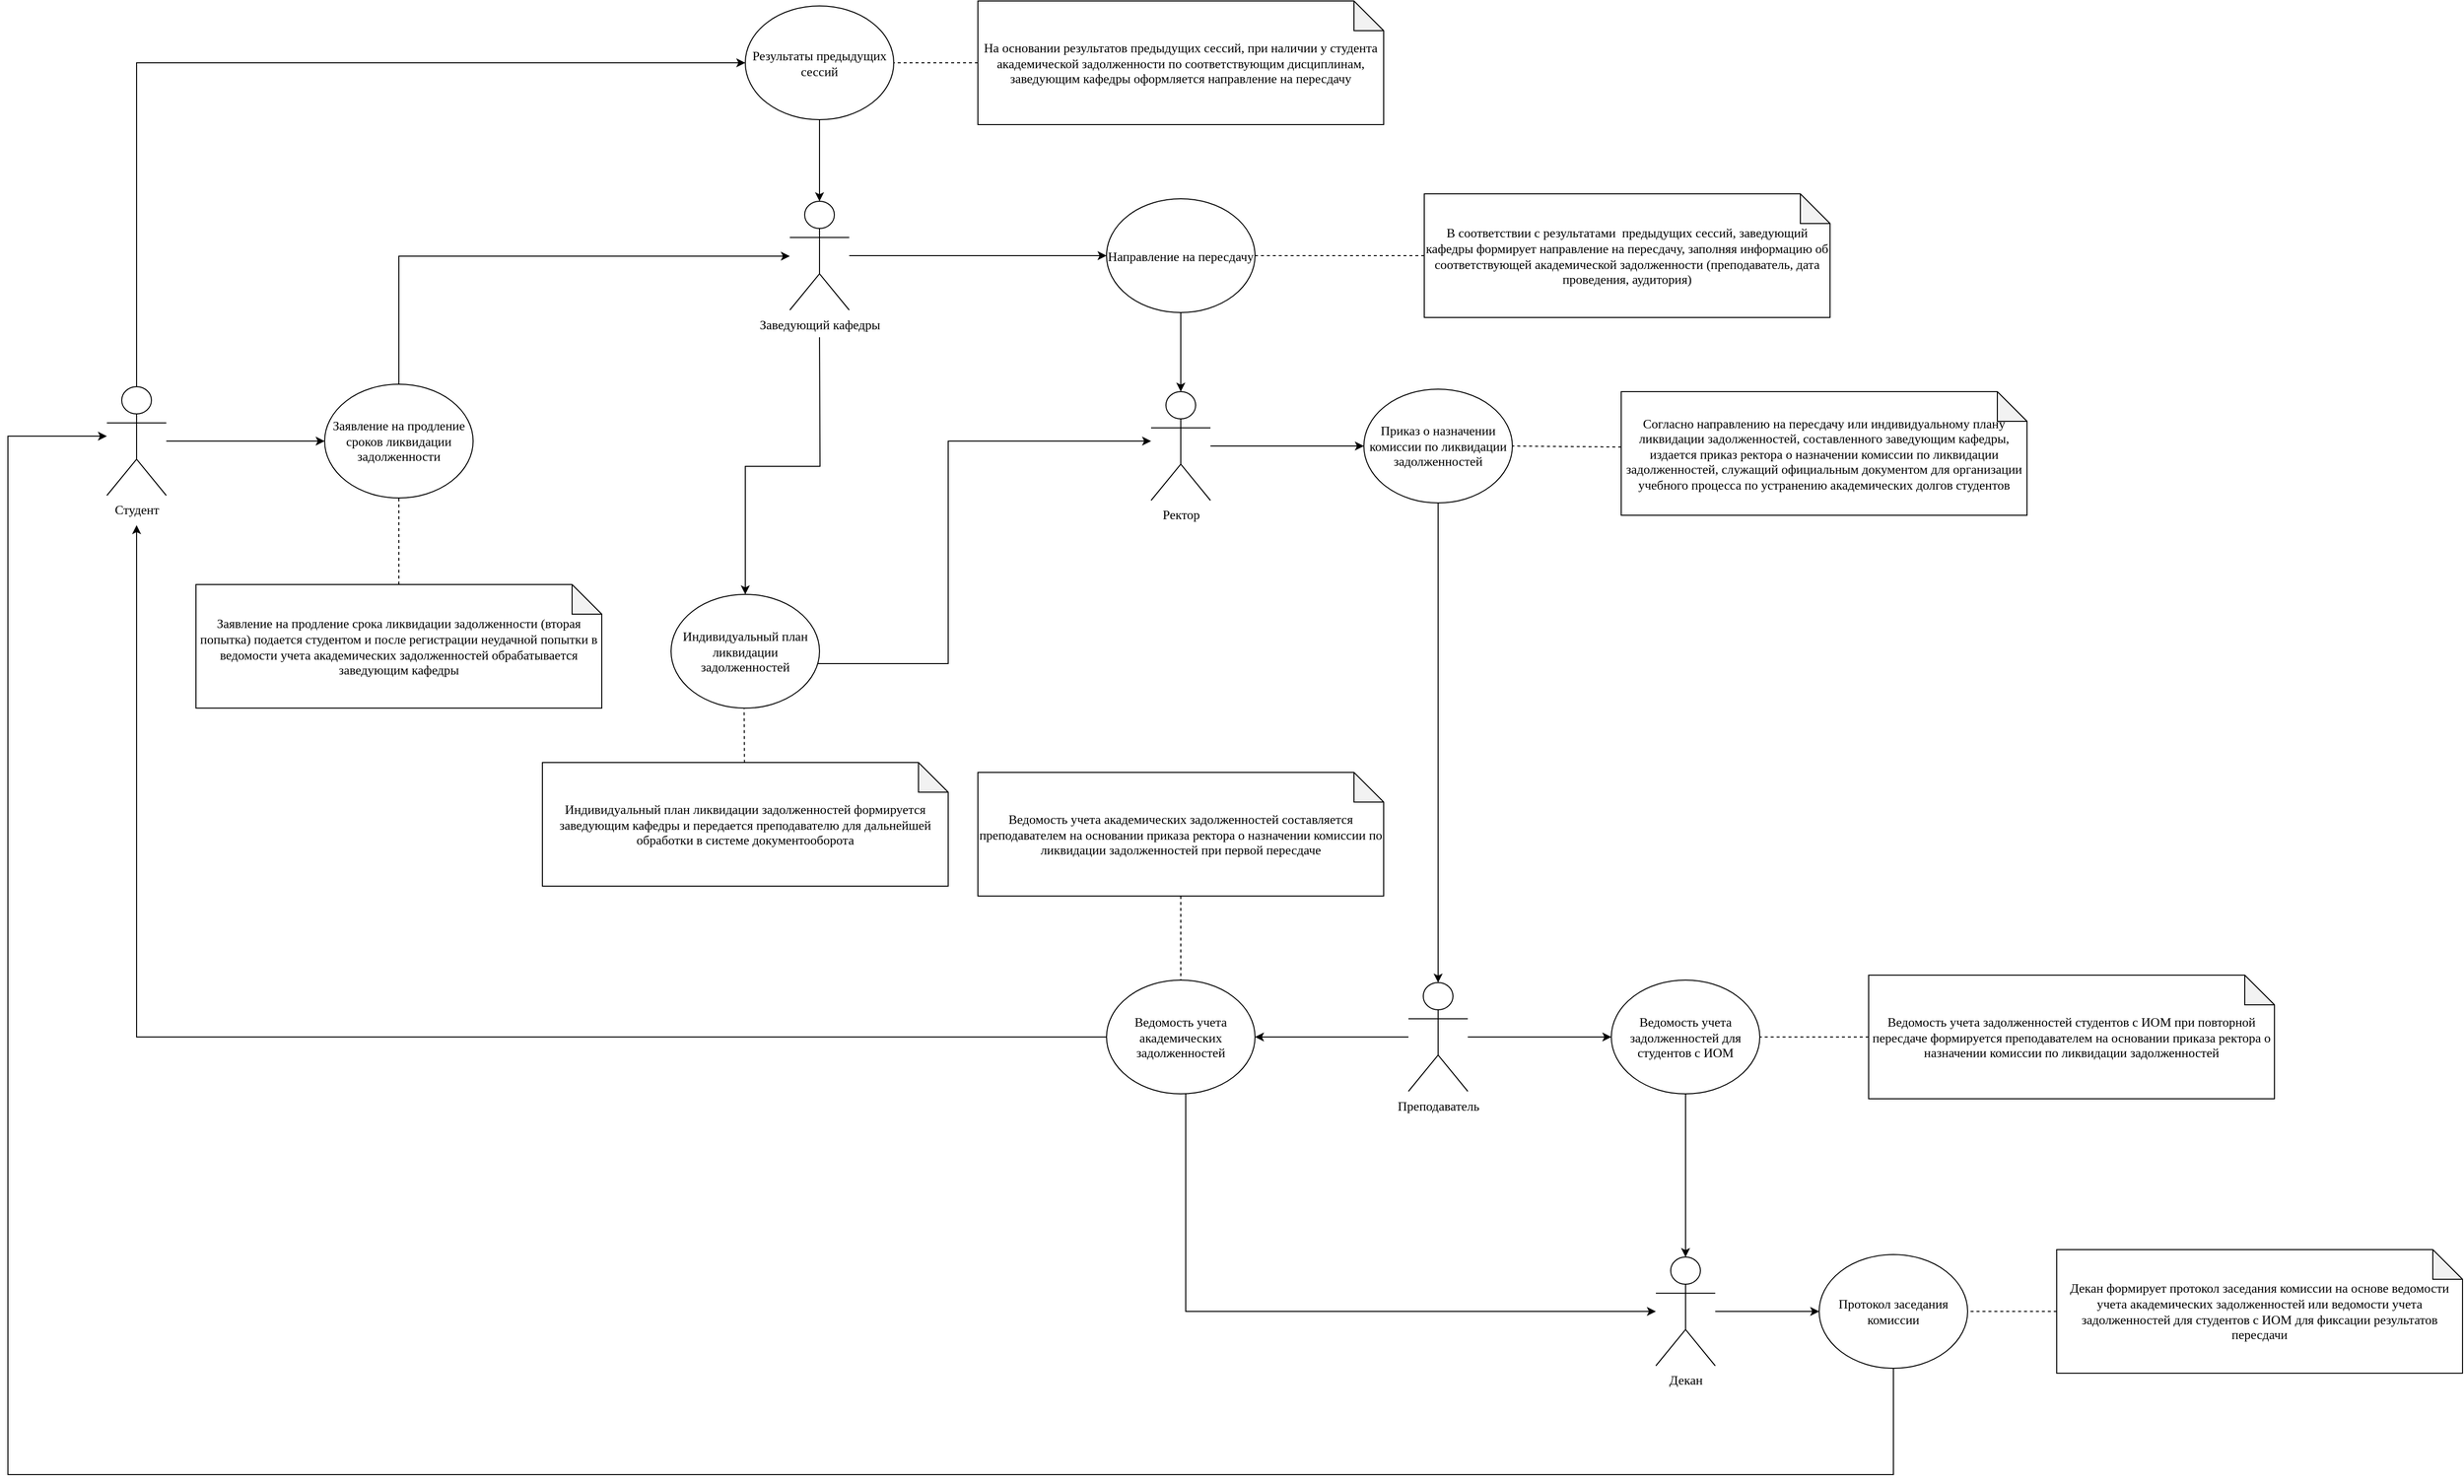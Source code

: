 <mxfile version="27.0.9">
  <diagram name="Страница — 1" id="K1w8X-g5TQKCsdU2FXis">
    <mxGraphModel dx="2921" dy="1188" grid="1" gridSize="10" guides="1" tooltips="1" connect="1" arrows="1" fold="1" page="1" pageScale="1" pageWidth="827" pageHeight="1169" math="0" shadow="0">
      <root>
        <mxCell id="0" />
        <mxCell id="1" parent="0" />
        <mxCell id="5r-slCe5hNc68tcvc1FT-30" style="edgeStyle=orthogonalEdgeStyle;rounded=0;orthogonalLoop=1;jettySize=auto;html=1;entryX=0;entryY=0.5;entryDx=0;entryDy=0;" parent="1" source="r5IBJH4sqe6U4NsGSW-n-1" target="5r-slCe5hNc68tcvc1FT-4" edge="1">
          <mxGeometry relative="1" as="geometry" />
        </mxCell>
        <mxCell id="3AjRIEckM4o2J19VtloH-4" style="edgeStyle=orthogonalEdgeStyle;rounded=0;orthogonalLoop=1;jettySize=auto;html=1;entryX=0;entryY=0.5;entryDx=0;entryDy=0;" edge="1" parent="1" source="r5IBJH4sqe6U4NsGSW-n-1" target="r5IBJH4sqe6U4NsGSW-n-16">
          <mxGeometry relative="1" as="geometry">
            <Array as="points">
              <mxPoint x="-60" y="293" />
            </Array>
          </mxGeometry>
        </mxCell>
        <mxCell id="r5IBJH4sqe6U4NsGSW-n-1" value="Студент" style="shape=umlActor;verticalLabelPosition=bottom;verticalAlign=top;html=1;outlineConnect=0;fontFamily=Times New Roman;fontSize=13;" parent="1" vertex="1">
          <mxGeometry x="-90" y="620" width="60" height="110" as="geometry" />
        </mxCell>
        <mxCell id="r5IBJH4sqe6U4NsGSW-n-18" style="edgeStyle=orthogonalEdgeStyle;rounded=0;orthogonalLoop=1;jettySize=auto;html=1;entryX=0;entryY=0.5;entryDx=0;entryDy=0;fontFamily=Times New Roman;fontSize=13;" parent="1" source="r5IBJH4sqe6U4NsGSW-n-2" target="r5IBJH4sqe6U4NsGSW-n-15" edge="1">
          <mxGeometry relative="1" as="geometry" />
        </mxCell>
        <mxCell id="3AjRIEckM4o2J19VtloH-10" style="edgeStyle=orthogonalEdgeStyle;rounded=0;orthogonalLoop=1;jettySize=auto;html=1;entryX=0.5;entryY=0;entryDx=0;entryDy=0;" edge="1" parent="1" target="5r-slCe5hNc68tcvc1FT-14">
          <mxGeometry relative="1" as="geometry">
            <mxPoint x="630" y="570" as="sourcePoint" />
          </mxGeometry>
        </mxCell>
        <mxCell id="r5IBJH4sqe6U4NsGSW-n-2" value="Заведующий кафедры" style="shape=umlActor;verticalLabelPosition=bottom;verticalAlign=top;html=1;outlineConnect=0;fontFamily=Times New Roman;fontSize=13;" parent="1" vertex="1">
          <mxGeometry x="600" y="432.5" width="60" height="110" as="geometry" />
        </mxCell>
        <mxCell id="r5IBJH4sqe6U4NsGSW-n-19" style="edgeStyle=orthogonalEdgeStyle;rounded=0;orthogonalLoop=1;jettySize=auto;html=1;entryX=0;entryY=0.5;entryDx=0;entryDy=0;fontFamily=Times New Roman;fontSize=13;" parent="1" source="r5IBJH4sqe6U4NsGSW-n-3" target="r5IBJH4sqe6U4NsGSW-n-13" edge="1">
          <mxGeometry relative="1" as="geometry" />
        </mxCell>
        <mxCell id="r5IBJH4sqe6U4NsGSW-n-3" value="Ректор" style="shape=umlActor;verticalLabelPosition=bottom;verticalAlign=top;html=1;outlineConnect=0;fontFamily=Times New Roman;fontSize=13;" parent="1" vertex="1">
          <mxGeometry x="965" y="625" width="60" height="110" as="geometry" />
        </mxCell>
        <mxCell id="5r-slCe5hNc68tcvc1FT-50" style="edgeStyle=orthogonalEdgeStyle;rounded=0;orthogonalLoop=1;jettySize=auto;html=1;" parent="1" source="r5IBJH4sqe6U4NsGSW-n-4" target="5r-slCe5hNc68tcvc1FT-34" edge="1">
          <mxGeometry relative="1" as="geometry" />
        </mxCell>
        <mxCell id="3AjRIEckM4o2J19VtloH-8" style="edgeStyle=orthogonalEdgeStyle;rounded=0;orthogonalLoop=1;jettySize=auto;html=1;" edge="1" parent="1" source="r5IBJH4sqe6U4NsGSW-n-4" target="r5IBJH4sqe6U4NsGSW-n-21">
          <mxGeometry relative="1" as="geometry">
            <Array as="points">
              <mxPoint x="1180" y="1278" />
              <mxPoint x="1180" y="1278" />
            </Array>
          </mxGeometry>
        </mxCell>
        <mxCell id="r5IBJH4sqe6U4NsGSW-n-4" value="Преподаватель" style="shape=umlActor;verticalLabelPosition=bottom;verticalAlign=top;html=1;outlineConnect=0;fontFamily=Times New Roman;fontSize=13;" parent="1" vertex="1">
          <mxGeometry x="1225" y="1222.5" width="60" height="110" as="geometry" />
        </mxCell>
        <mxCell id="r5IBJH4sqe6U4NsGSW-n-25" style="edgeStyle=orthogonalEdgeStyle;rounded=0;orthogonalLoop=1;jettySize=auto;html=1;fontFamily=Times New Roman;fontSize=13;" parent="1" source="r5IBJH4sqe6U4NsGSW-n-5" target="r5IBJH4sqe6U4NsGSW-n-23" edge="1">
          <mxGeometry relative="1" as="geometry" />
        </mxCell>
        <mxCell id="r5IBJH4sqe6U4NsGSW-n-5" value="Декан" style="shape=umlActor;verticalLabelPosition=bottom;verticalAlign=top;html=1;outlineConnect=0;fontFamily=Times New Roman;fontSize=13;" parent="1" vertex="1">
          <mxGeometry x="1475" y="1500" width="60" height="110" as="geometry" />
        </mxCell>
        <mxCell id="r5IBJH4sqe6U4NsGSW-n-13" value="Приказ о назначении комиссии по ликвидации задолженностей" style="ellipse;whiteSpace=wrap;html=1;fontFamily=Times New Roman;fontSize=13;" parent="1" vertex="1">
          <mxGeometry x="1180" y="622.5" width="150" height="115" as="geometry" />
        </mxCell>
        <mxCell id="r5IBJH4sqe6U4NsGSW-n-15" value="Направление на пересдачу" style="ellipse;whiteSpace=wrap;html=1;fontFamily=Times New Roman;fontSize=13;" parent="1" vertex="1">
          <mxGeometry x="920" y="430" width="150" height="115" as="geometry" />
        </mxCell>
        <mxCell id="r5IBJH4sqe6U4NsGSW-n-16" value="Результаты предыдущих сессий" style="ellipse;whiteSpace=wrap;html=1;fontFamily=Times New Roman;fontSize=13;" parent="1" vertex="1">
          <mxGeometry x="555" y="235" width="150" height="115" as="geometry" />
        </mxCell>
        <mxCell id="5r-slCe5hNc68tcvc1FT-59" style="edgeStyle=orthogonalEdgeStyle;rounded=0;orthogonalLoop=1;jettySize=auto;html=1;" parent="1" source="r5IBJH4sqe6U4NsGSW-n-21" edge="1">
          <mxGeometry relative="1" as="geometry">
            <Array as="points">
              <mxPoint x="-60" y="1278" />
            </Array>
            <mxPoint x="-60" y="760" as="targetPoint" />
          </mxGeometry>
        </mxCell>
        <mxCell id="r5IBJH4sqe6U4NsGSW-n-21" value="Ведомость учета академических задолженностей" style="ellipse;whiteSpace=wrap;html=1;fontFamily=Times New Roman;fontSize=13;" parent="1" vertex="1">
          <mxGeometry x="920" y="1220" width="150" height="115" as="geometry" />
        </mxCell>
        <mxCell id="r5IBJH4sqe6U4NsGSW-n-23" value="Протокол заседания комиссии" style="ellipse;whiteSpace=wrap;html=1;fontFamily=Times New Roman;fontSize=13;" parent="1" vertex="1">
          <mxGeometry x="1640" y="1497.5" width="150" height="115" as="geometry" />
        </mxCell>
        <mxCell id="r5IBJH4sqe6U4NsGSW-n-26" value="На основании результатов предыдущих сессий, при наличии у студента академической задолженности по соответствующим дисциплинам, заведующим кафедры оформляется направление на пересдачу" style="shape=note;whiteSpace=wrap;html=1;backgroundOutline=1;darkOpacity=0.05;fontFamily=Times New Roman;fontSize=13;" parent="1" vertex="1">
          <mxGeometry x="790" y="230" width="410" height="125" as="geometry" />
        </mxCell>
        <mxCell id="r5IBJH4sqe6U4NsGSW-n-29" value="" style="endArrow=none;dashed=1;html=1;rounded=0;entryX=1;entryY=0.5;entryDx=0;entryDy=0;exitX=0;exitY=0.5;exitDx=0;exitDy=0;exitPerimeter=0;fontFamily=Times New Roman;fontSize=13;" parent="1" source="r5IBJH4sqe6U4NsGSW-n-26" target="r5IBJH4sqe6U4NsGSW-n-16" edge="1">
          <mxGeometry width="50" height="50" relative="1" as="geometry">
            <mxPoint x="390" y="490" as="sourcePoint" />
            <mxPoint x="440" y="440" as="targetPoint" />
          </mxGeometry>
        </mxCell>
        <mxCell id="r5IBJH4sqe6U4NsGSW-n-31" value="" style="endArrow=none;dashed=1;html=1;rounded=0;entryX=1;entryY=0.5;entryDx=0;entryDy=0;exitX=0;exitY=0.5;exitDx=0;exitDy=0;exitPerimeter=0;fontFamily=Times New Roman;fontSize=13;" parent="1" source="r5IBJH4sqe6U4NsGSW-n-40" target="r5IBJH4sqe6U4NsGSW-n-15" edge="1">
          <mxGeometry width="50" height="50" relative="1" as="geometry">
            <mxPoint x="840" y="516" as="sourcePoint" />
            <mxPoint x="690" y="310" as="targetPoint" />
          </mxGeometry>
        </mxCell>
        <mxCell id="r5IBJH4sqe6U4NsGSW-n-33" value="" style="endArrow=none;dashed=1;html=1;rounded=0;entryX=1;entryY=0.5;entryDx=0;entryDy=0;exitX=0;exitY=0.448;exitDx=0;exitDy=0;exitPerimeter=0;fontFamily=Times New Roman;fontSize=13;" parent="1" source="r5IBJH4sqe6U4NsGSW-n-41" target="r5IBJH4sqe6U4NsGSW-n-13" edge="1">
          <mxGeometry width="50" height="50" relative="1" as="geometry">
            <mxPoint x="840" y="705" as="sourcePoint" />
            <mxPoint x="700" y="511" as="targetPoint" />
          </mxGeometry>
        </mxCell>
        <mxCell id="r5IBJH4sqe6U4NsGSW-n-36" value="" style="endArrow=none;dashed=1;html=1;rounded=0;fontFamily=Times New Roman;fontSize=13;exitX=0.5;exitY=1;exitDx=0;exitDy=0;exitPerimeter=0;" parent="1" source="r5IBJH4sqe6U4NsGSW-n-42" target="r5IBJH4sqe6U4NsGSW-n-21" edge="1">
          <mxGeometry width="50" height="50" relative="1" as="geometry">
            <mxPoint x="330" y="1292.375" as="sourcePoint" />
            <mxPoint x="460.0" y="1290" as="targetPoint" />
          </mxGeometry>
        </mxCell>
        <mxCell id="r5IBJH4sqe6U4NsGSW-n-38" value="" style="endArrow=none;dashed=1;html=1;rounded=0;exitX=0;exitY=0.5;exitDx=0;exitDy=0;exitPerimeter=0;fontFamily=Times New Roman;fontSize=13;entryX=1;entryY=0.5;entryDx=0;entryDy=0;" parent="1" source="r5IBJH4sqe6U4NsGSW-n-43" target="r5IBJH4sqe6U4NsGSW-n-23" edge="1">
          <mxGeometry width="50" height="50" relative="1" as="geometry">
            <mxPoint x="840" y="1095.0" as="sourcePoint" />
            <mxPoint x="970" y="1237" as="targetPoint" />
          </mxGeometry>
        </mxCell>
        <mxCell id="r5IBJH4sqe6U4NsGSW-n-40" value="В соответствии с результатами &amp;nbsp;предыдущих сессий, заведующий кафедры формирует направление на пересдачу, заполняя информацию об соответствующей академической задолженности (преподаватель, дата проведения, аудитория)" style="shape=note;whiteSpace=wrap;html=1;backgroundOutline=1;darkOpacity=0.05;fontFamily=Times New Roman;fontSize=13;" parent="1" vertex="1">
          <mxGeometry x="1241" y="425" width="410" height="125" as="geometry" />
        </mxCell>
        <mxCell id="r5IBJH4sqe6U4NsGSW-n-41" value="Согласно направлению на пересдачу или индивидуальному плану ликвидации задолженностей, составленного заведующим кафедры, издается приказ ректора о назначении комиссии по ликвидации задолженностей, служащий официальным документом для организации учебного процесса по устранению академических долгов студентов" style="shape=note;whiteSpace=wrap;html=1;backgroundOutline=1;darkOpacity=0.05;fontFamily=Times New Roman;fontSize=13;" parent="1" vertex="1">
          <mxGeometry x="1440" y="625" width="410" height="125" as="geometry" />
        </mxCell>
        <mxCell id="r5IBJH4sqe6U4NsGSW-n-42" value="Ведомость учета академических задолженностей составляется преподавателем на основании приказа ректора о назначении комиссии по ликвидации задолженностей при первой пересдаче" style="shape=note;whiteSpace=wrap;html=1;backgroundOutline=1;darkOpacity=0.05;fontFamily=Times New Roman;fontSize=13;" parent="1" vertex="1">
          <mxGeometry x="790" y="1010" width="410" height="125" as="geometry" />
        </mxCell>
        <mxCell id="r5IBJH4sqe6U4NsGSW-n-43" value="Декан формирует протокол заседания комиссии на основе ведомости учета академических задолженностей или ведомости учета задолженностей для студентов с ИОМ для фиксации результатов пересдачи" style="shape=note;whiteSpace=wrap;html=1;backgroundOutline=1;darkOpacity=0.05;fontFamily=Times New Roman;fontSize=13;" parent="1" vertex="1">
          <mxGeometry x="1880" y="1492.5" width="410" height="125" as="geometry" />
        </mxCell>
        <mxCell id="r5IBJH4sqe6U4NsGSW-n-45" value="Заявление на продление срока ликвидации задолженности (вторая попытка) подается студентом и после регистрации неудачной попытки в ведомости учета академических задолженностей обрабатывается заведующим кафедры" style="shape=note;whiteSpace=wrap;html=1;backgroundOutline=1;darkOpacity=0.05;fontFamily=Times New Roman;fontSize=13;" parent="1" vertex="1">
          <mxGeometry y="820" width="410" height="125" as="geometry" />
        </mxCell>
        <mxCell id="5r-slCe5hNc68tcvc1FT-47" style="edgeStyle=orthogonalEdgeStyle;rounded=0;orthogonalLoop=1;jettySize=auto;html=1;exitX=0.5;exitY=0;exitDx=0;exitDy=0;" parent="1" source="5r-slCe5hNc68tcvc1FT-4" target="r5IBJH4sqe6U4NsGSW-n-2" edge="1">
          <mxGeometry relative="1" as="geometry">
            <Array as="points">
              <mxPoint x="205" y="488" />
            </Array>
          </mxGeometry>
        </mxCell>
        <mxCell id="5r-slCe5hNc68tcvc1FT-4" value="Заявление на продление сроков ликвидации задолженности" style="ellipse;whiteSpace=wrap;html=1;fontFamily=Times New Roman;fontSize=13;" parent="1" vertex="1">
          <mxGeometry x="130" y="617.5" width="150" height="115" as="geometry" />
        </mxCell>
        <mxCell id="5r-slCe5hNc68tcvc1FT-48" style="edgeStyle=orthogonalEdgeStyle;rounded=0;orthogonalLoop=1;jettySize=auto;html=1;" parent="1" source="5r-slCe5hNc68tcvc1FT-14" target="r5IBJH4sqe6U4NsGSW-n-3" edge="1">
          <mxGeometry relative="1" as="geometry">
            <Array as="points">
              <mxPoint x="760" y="900" />
              <mxPoint x="760" y="675" />
            </Array>
          </mxGeometry>
        </mxCell>
        <mxCell id="5r-slCe5hNc68tcvc1FT-14" value="Индивидуальный план ликвидации задолженностей" style="ellipse;whiteSpace=wrap;html=1;fontFamily=Times New Roman;fontSize=13;" parent="1" vertex="1">
          <mxGeometry x="480" y="830" width="150" height="115" as="geometry" />
        </mxCell>
        <mxCell id="5r-slCe5hNc68tcvc1FT-29" value="" style="endArrow=none;dashed=1;html=1;rounded=0;fontFamily=Times New Roman;fontSize=13;exitX=0.5;exitY=0;exitDx=0;exitDy=0;exitPerimeter=0;entryX=0.5;entryY=1;entryDx=0;entryDy=0;" parent="1" source="r5IBJH4sqe6U4NsGSW-n-45" target="5r-slCe5hNc68tcvc1FT-4" edge="1">
          <mxGeometry width="50" height="50" relative="1" as="geometry">
            <mxPoint x="1209" y="890" as="sourcePoint" />
            <mxPoint x="-240" y="880" as="targetPoint" />
          </mxGeometry>
        </mxCell>
        <mxCell id="5r-slCe5hNc68tcvc1FT-32" value="Индивидуальный план ликвидации задолженностей формируется заведующим кафедры и передается преподавателю для дальнейшей обработки в системе документооборота" style="shape=note;whiteSpace=wrap;html=1;backgroundOutline=1;darkOpacity=0.05;fontFamily=Times New Roman;fontSize=13;" parent="1" vertex="1">
          <mxGeometry x="350" y="1000" width="410" height="125" as="geometry" />
        </mxCell>
        <mxCell id="5r-slCe5hNc68tcvc1FT-33" value="" style="endArrow=none;dashed=1;html=1;rounded=0;fontFamily=Times New Roman;fontSize=13;entryX=0.492;entryY=1.007;entryDx=0;entryDy=0;exitX=0.498;exitY=0.002;exitDx=0;exitDy=0;exitPerimeter=0;entryPerimeter=0;" parent="1" source="5r-slCe5hNc68tcvc1FT-32" target="5r-slCe5hNc68tcvc1FT-14" edge="1">
          <mxGeometry width="50" height="50" relative="1" as="geometry">
            <mxPoint x="320" y="1078" as="sourcePoint" />
            <mxPoint x="240" y="800" as="targetPoint" />
          </mxGeometry>
        </mxCell>
        <mxCell id="5r-slCe5hNc68tcvc1FT-63" style="edgeStyle=orthogonalEdgeStyle;rounded=0;orthogonalLoop=1;jettySize=auto;html=1;" parent="1" source="5r-slCe5hNc68tcvc1FT-34" target="r5IBJH4sqe6U4NsGSW-n-5" edge="1">
          <mxGeometry relative="1" as="geometry" />
        </mxCell>
        <mxCell id="5r-slCe5hNc68tcvc1FT-34" value="Ведомость учета задолженностей для студентов с ИОМ" style="ellipse;whiteSpace=wrap;html=1;fontFamily=Times New Roman;fontSize=13;" parent="1" vertex="1">
          <mxGeometry x="1430" y="1220" width="150" height="115" as="geometry" />
        </mxCell>
        <mxCell id="5r-slCe5hNc68tcvc1FT-39" value="Ведомость учета задолженностей студентов с ИОМ при повторной пересдаче формируется преподавателем на основании приказа ректора о назначении комиссии по ликвидации задолженностей" style="shape=note;whiteSpace=wrap;html=1;backgroundOutline=1;darkOpacity=0.05;fontFamily=Times New Roman;fontSize=13;" parent="1" vertex="1">
          <mxGeometry x="1690" y="1215" width="410" height="125" as="geometry" />
        </mxCell>
        <mxCell id="5r-slCe5hNc68tcvc1FT-51" value="" style="endArrow=none;dashed=1;html=1;rounded=0;entryX=1;entryY=0.5;entryDx=0;entryDy=0;exitX=0;exitY=0.5;exitDx=0;exitDy=0;exitPerimeter=0;fontFamily=Times New Roman;fontSize=13;" parent="1" source="5r-slCe5hNc68tcvc1FT-39" target="5r-slCe5hNc68tcvc1FT-34" edge="1">
          <mxGeometry width="50" height="50" relative="1" as="geometry">
            <mxPoint x="1530" y="681" as="sourcePoint" />
            <mxPoint x="1240" y="680" as="targetPoint" />
          </mxGeometry>
        </mxCell>
        <mxCell id="5r-slCe5hNc68tcvc1FT-60" style="edgeStyle=orthogonalEdgeStyle;rounded=0;orthogonalLoop=1;jettySize=auto;html=1;entryX=0.5;entryY=0;entryDx=0;entryDy=0;entryPerimeter=0;" parent="1" source="r5IBJH4sqe6U4NsGSW-n-16" target="r5IBJH4sqe6U4NsGSW-n-2" edge="1">
          <mxGeometry relative="1" as="geometry">
            <Array as="points">
              <mxPoint x="630" y="400" />
              <mxPoint x="630" y="400" />
            </Array>
          </mxGeometry>
        </mxCell>
        <mxCell id="5r-slCe5hNc68tcvc1FT-61" style="edgeStyle=orthogonalEdgeStyle;rounded=0;orthogonalLoop=1;jettySize=auto;html=1;entryX=0.5;entryY=0;entryDx=0;entryDy=0;entryPerimeter=0;" parent="1" source="r5IBJH4sqe6U4NsGSW-n-15" target="r5IBJH4sqe6U4NsGSW-n-3" edge="1">
          <mxGeometry relative="1" as="geometry" />
        </mxCell>
        <mxCell id="5r-slCe5hNc68tcvc1FT-62" style="edgeStyle=orthogonalEdgeStyle;rounded=0;orthogonalLoop=1;jettySize=auto;html=1;entryX=0.5;entryY=0;entryDx=0;entryDy=0;entryPerimeter=0;" parent="1" source="r5IBJH4sqe6U4NsGSW-n-13" target="r5IBJH4sqe6U4NsGSW-n-4" edge="1">
          <mxGeometry relative="1" as="geometry" />
        </mxCell>
        <mxCell id="5r-slCe5hNc68tcvc1FT-64" style="edgeStyle=orthogonalEdgeStyle;rounded=0;orthogonalLoop=1;jettySize=auto;html=1;" parent="1" source="r5IBJH4sqe6U4NsGSW-n-21" target="r5IBJH4sqe6U4NsGSW-n-5" edge="1">
          <mxGeometry relative="1" as="geometry">
            <Array as="points">
              <mxPoint x="1000" y="1555" />
            </Array>
          </mxGeometry>
        </mxCell>
        <mxCell id="3AjRIEckM4o2J19VtloH-11" style="edgeStyle=orthogonalEdgeStyle;rounded=0;orthogonalLoop=1;jettySize=auto;html=1;" edge="1" parent="1" source="r5IBJH4sqe6U4NsGSW-n-23">
          <mxGeometry relative="1" as="geometry">
            <mxPoint x="-90" y="670" as="targetPoint" />
            <Array as="points">
              <mxPoint x="1715" y="1720" />
              <mxPoint x="-190" y="1720" />
              <mxPoint x="-190" y="670" />
            </Array>
          </mxGeometry>
        </mxCell>
      </root>
    </mxGraphModel>
  </diagram>
</mxfile>
